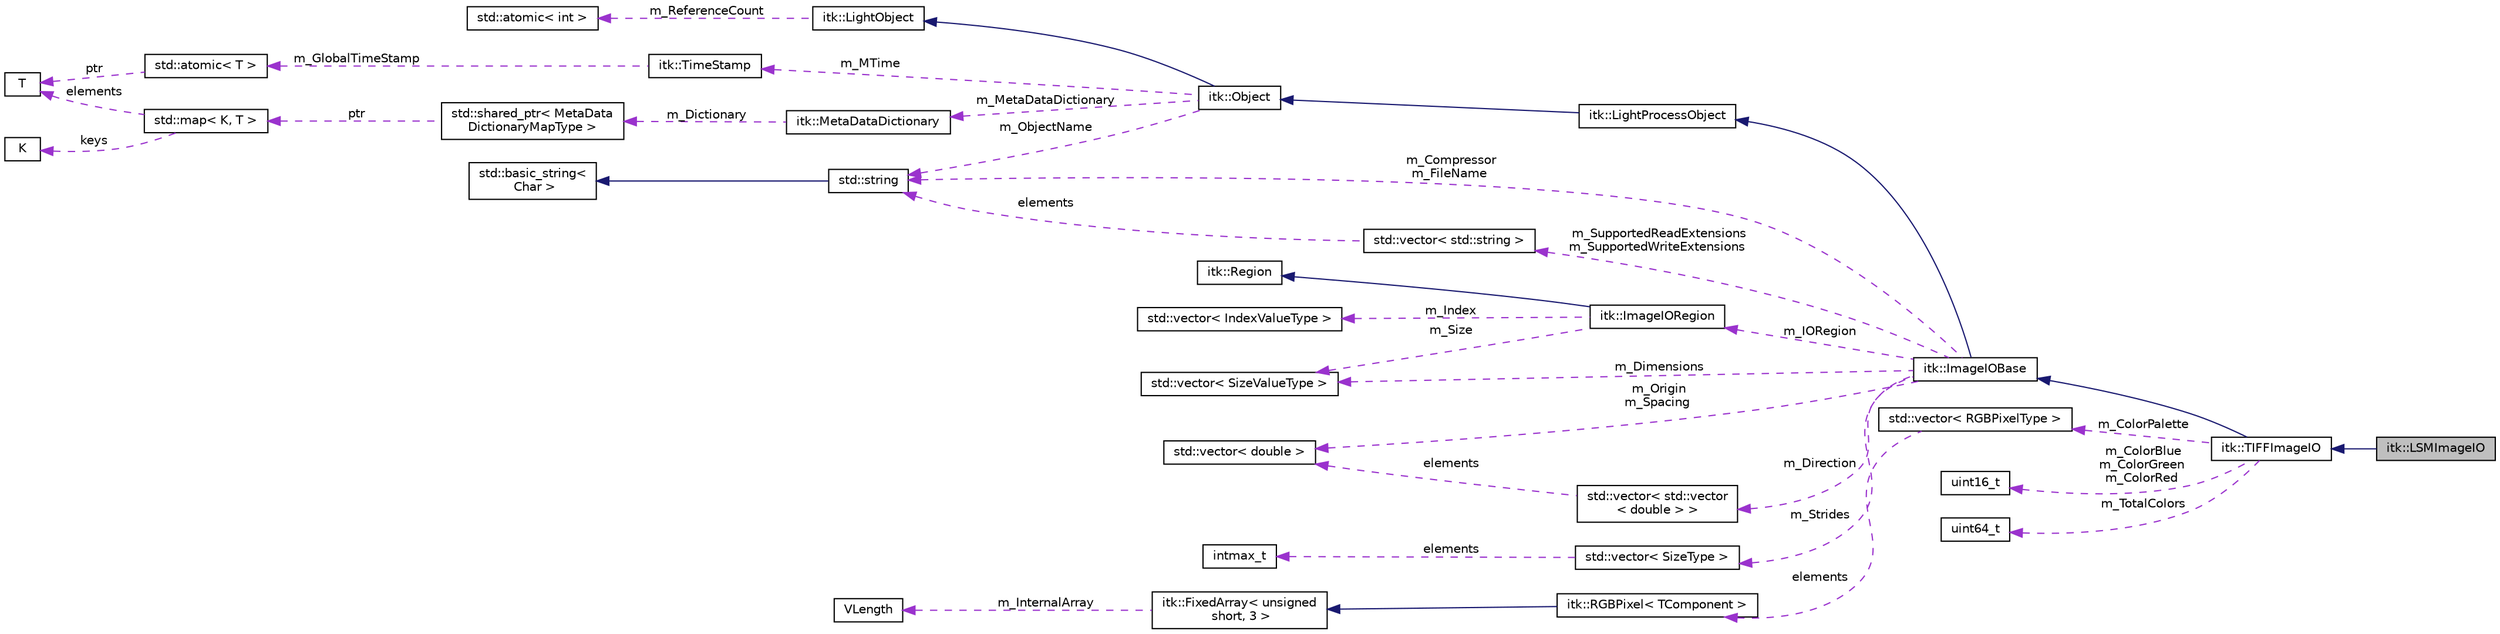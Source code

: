 digraph "itk::LSMImageIO"
{
 // LATEX_PDF_SIZE
  edge [fontname="Helvetica",fontsize="10",labelfontname="Helvetica",labelfontsize="10"];
  node [fontname="Helvetica",fontsize="10",shape=record];
  rankdir="LR";
  Node1 [label="itk::LSMImageIO",height=0.2,width=0.4,color="black", fillcolor="grey75", style="filled", fontcolor="black",tooltip="ImageIO class for reading LSM (Zeiss) images LSM is a line of confocal laser scanning microscopes pro..."];
  Node2 -> Node1 [dir="back",color="midnightblue",fontsize="10",style="solid",fontname="Helvetica"];
  Node2 [label="itk::TIFFImageIO",height=0.2,width=0.4,color="black", fillcolor="white", style="filled",URL="$classitk_1_1TIFFImageIO.html",tooltip="ImageIO object for reading and writing TIFF images."];
  Node3 -> Node2 [dir="back",color="midnightblue",fontsize="10",style="solid",fontname="Helvetica"];
  Node3 [label="itk::ImageIOBase",height=0.2,width=0.4,color="black", fillcolor="white", style="filled",URL="$classitk_1_1ImageIOBase.html",tooltip="Abstract superclass defines image IO interface."];
  Node4 -> Node3 [dir="back",color="midnightblue",fontsize="10",style="solid",fontname="Helvetica"];
  Node4 [label="itk::LightProcessObject",height=0.2,width=0.4,color="black", fillcolor="white", style="filled",URL="$classitk_1_1LightProcessObject.html",tooltip="LightProcessObject is the base class for all process objects (source, filters, mappers) in the Insigh..."];
  Node5 -> Node4 [dir="back",color="midnightblue",fontsize="10",style="solid",fontname="Helvetica"];
  Node5 [label="itk::Object",height=0.2,width=0.4,color="black", fillcolor="white", style="filled",URL="$classitk_1_1Object.html",tooltip="Base class for most ITK classes."];
  Node6 -> Node5 [dir="back",color="midnightblue",fontsize="10",style="solid",fontname="Helvetica"];
  Node6 [label="itk::LightObject",height=0.2,width=0.4,color="black", fillcolor="white", style="filled",URL="$classitk_1_1LightObject.html",tooltip="Light weight base class for most itk classes."];
  Node7 -> Node6 [dir="back",color="darkorchid3",fontsize="10",style="dashed",label=" m_ReferenceCount" ,fontname="Helvetica"];
  Node7 [label="std::atomic\< int \>",height=0.2,width=0.4,color="black", fillcolor="white", style="filled",tooltip=" "];
  Node8 -> Node5 [dir="back",color="darkorchid3",fontsize="10",style="dashed",label=" m_MTime" ,fontname="Helvetica"];
  Node8 [label="itk::TimeStamp",height=0.2,width=0.4,color="black", fillcolor="white", style="filled",URL="$classitk_1_1TimeStamp.html",tooltip="Generate a unique, increasing time value."];
  Node9 -> Node8 [dir="back",color="darkorchid3",fontsize="10",style="dashed",label=" m_GlobalTimeStamp" ,fontname="Helvetica"];
  Node9 [label="std::atomic\< T \>",height=0.2,width=0.4,color="black", fillcolor="white", style="filled",tooltip=" "];
  Node10 -> Node9 [dir="back",color="darkorchid3",fontsize="10",style="dashed",label=" ptr" ,fontname="Helvetica"];
  Node10 [label="T",height=0.2,width=0.4,color="black", fillcolor="white", style="filled",tooltip=" "];
  Node11 -> Node5 [dir="back",color="darkorchid3",fontsize="10",style="dashed",label=" m_MetaDataDictionary" ,fontname="Helvetica"];
  Node11 [label="itk::MetaDataDictionary",height=0.2,width=0.4,color="black", fillcolor="white", style="filled",URL="$classitk_1_1MetaDataDictionary.html",tooltip="Provides a mechanism for storing a collection of arbitrary data types."];
  Node12 -> Node11 [dir="back",color="darkorchid3",fontsize="10",style="dashed",label=" m_Dictionary" ,fontname="Helvetica"];
  Node12 [label="std::shared_ptr\< MetaData\lDictionaryMapType \>",height=0.2,width=0.4,color="black", fillcolor="white", style="filled",tooltip=" "];
  Node13 -> Node12 [dir="back",color="darkorchid3",fontsize="10",style="dashed",label=" ptr" ,fontname="Helvetica"];
  Node13 [label="std::map\< K, T \>",height=0.2,width=0.4,color="black", fillcolor="white", style="filled",tooltip=" "];
  Node14 -> Node13 [dir="back",color="darkorchid3",fontsize="10",style="dashed",label=" keys" ,fontname="Helvetica"];
  Node14 [label="K",height=0.2,width=0.4,color="black", fillcolor="white", style="filled",tooltip=" "];
  Node10 -> Node13 [dir="back",color="darkorchid3",fontsize="10",style="dashed",label=" elements" ,fontname="Helvetica"];
  Node15 -> Node5 [dir="back",color="darkorchid3",fontsize="10",style="dashed",label=" m_ObjectName" ,fontname="Helvetica"];
  Node15 [label="std::string",height=0.2,width=0.4,color="black", fillcolor="white", style="filled",tooltip=" "];
  Node16 -> Node15 [dir="back",color="midnightblue",fontsize="10",style="solid",fontname="Helvetica"];
  Node16 [label="std::basic_string\<\l Char \>",height=0.2,width=0.4,color="black", fillcolor="white", style="filled",tooltip=" "];
  Node15 -> Node3 [dir="back",color="darkorchid3",fontsize="10",style="dashed",label=" m_Compressor\nm_FileName" ,fontname="Helvetica"];
  Node17 -> Node3 [dir="back",color="darkorchid3",fontsize="10",style="dashed",label=" m_IORegion" ,fontname="Helvetica"];
  Node17 [label="itk::ImageIORegion",height=0.2,width=0.4,color="black", fillcolor="white", style="filled",URL="$classitk_1_1ImageIORegion.html",tooltip="An ImageIORegion represents a structured region of data."];
  Node18 -> Node17 [dir="back",color="midnightblue",fontsize="10",style="solid",fontname="Helvetica"];
  Node18 [label="itk::Region",height=0.2,width=0.4,color="black", fillcolor="white", style="filled",URL="$classitk_1_1Region.html",tooltip="A region represents some portion or piece of data."];
  Node19 -> Node17 [dir="back",color="darkorchid3",fontsize="10",style="dashed",label=" m_Index" ,fontname="Helvetica"];
  Node19 [label="std::vector\< IndexValueType \>",height=0.2,width=0.4,color="black", fillcolor="white", style="filled",tooltip=" "];
  Node20 -> Node17 [dir="back",color="darkorchid3",fontsize="10",style="dashed",label=" m_Size" ,fontname="Helvetica"];
  Node20 [label="std::vector\< SizeValueType \>",height=0.2,width=0.4,color="black", fillcolor="white", style="filled",tooltip=" "];
  Node20 -> Node3 [dir="back",color="darkorchid3",fontsize="10",style="dashed",label=" m_Dimensions" ,fontname="Helvetica"];
  Node21 -> Node3 [dir="back",color="darkorchid3",fontsize="10",style="dashed",label=" m_Origin\nm_Spacing" ,fontname="Helvetica"];
  Node21 [label="std::vector\< double \>",height=0.2,width=0.4,color="black", fillcolor="white", style="filled",tooltip=" "];
  Node22 -> Node3 [dir="back",color="darkorchid3",fontsize="10",style="dashed",label=" m_Direction" ,fontname="Helvetica"];
  Node22 [label="std::vector\< std::vector\l\< double \> \>",height=0.2,width=0.4,color="black", fillcolor="white", style="filled",tooltip=" "];
  Node21 -> Node22 [dir="back",color="darkorchid3",fontsize="10",style="dashed",label=" elements" ,fontname="Helvetica"];
  Node23 -> Node3 [dir="back",color="darkorchid3",fontsize="10",style="dashed",label=" m_Strides" ,fontname="Helvetica"];
  Node23 [label="std::vector\< SizeType \>",height=0.2,width=0.4,color="black", fillcolor="white", style="filled",tooltip=" "];
  Node24 -> Node23 [dir="back",color="darkorchid3",fontsize="10",style="dashed",label=" elements" ,fontname="Helvetica"];
  Node24 [label="intmax_t",height=0.2,width=0.4,color="black", fillcolor="white", style="filled",tooltip=" "];
  Node25 -> Node3 [dir="back",color="darkorchid3",fontsize="10",style="dashed",label=" m_SupportedReadExtensions\nm_SupportedWriteExtensions" ,fontname="Helvetica"];
  Node25 [label="std::vector\< std::string \>",height=0.2,width=0.4,color="black", fillcolor="white", style="filled",tooltip=" "];
  Node15 -> Node25 [dir="back",color="darkorchid3",fontsize="10",style="dashed",label=" elements" ,fontname="Helvetica"];
  Node26 -> Node2 [dir="back",color="darkorchid3",fontsize="10",style="dashed",label=" m_ColorPalette" ,fontname="Helvetica"];
  Node26 [label="std::vector\< RGBPixelType \>",height=0.2,width=0.4,color="black", fillcolor="white", style="filled",tooltip=" "];
  Node27 -> Node26 [dir="back",color="darkorchid3",fontsize="10",style="dashed",label=" elements" ,fontname="Helvetica"];
  Node27 [label="itk::RGBPixel\< TComponent \>",height=0.2,width=0.4,color="black", fillcolor="white", style="filled",URL="$classitk_1_1RGBPixel.html",tooltip="Represent Red, Green and Blue components for color images."];
  Node28 -> Node27 [dir="back",color="midnightblue",fontsize="10",style="solid",fontname="Helvetica"];
  Node28 [label="itk::FixedArray\< unsigned\l short, 3 \>",height=0.2,width=0.4,color="black", fillcolor="white", style="filled",URL="$classitk_1_1FixedArray.html",tooltip=" "];
  Node29 -> Node28 [dir="back",color="darkorchid3",fontsize="10",style="dashed",label=" m_InternalArray" ,fontname="Helvetica"];
  Node29 [label="VLength",height=0.2,width=0.4,color="black", fillcolor="white", style="filled",URL="$classVLength.html",tooltip=" "];
  Node30 -> Node2 [dir="back",color="darkorchid3",fontsize="10",style="dashed",label=" m_ColorBlue\nm_ColorGreen\nm_ColorRed" ,fontname="Helvetica"];
  Node30 [label="uint16_t",height=0.2,width=0.4,color="black", fillcolor="white", style="filled",tooltip=" "];
  Node31 -> Node2 [dir="back",color="darkorchid3",fontsize="10",style="dashed",label=" m_TotalColors" ,fontname="Helvetica"];
  Node31 [label="uint64_t",height=0.2,width=0.4,color="black", fillcolor="white", style="filled",tooltip=" "];
}
